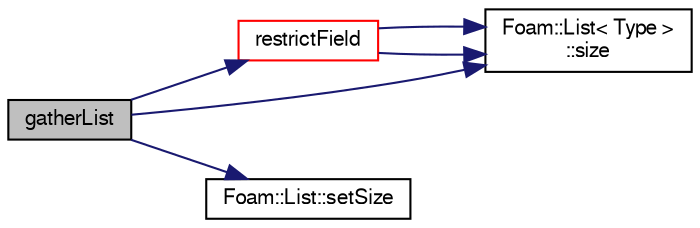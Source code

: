 digraph "gatherList"
{
  bgcolor="transparent";
  edge [fontname="FreeSans",fontsize="10",labelfontname="FreeSans",labelfontsize="10"];
  node [fontname="FreeSans",fontsize="10",shape=record];
  rankdir="LR";
  Node666 [label="gatherList",height=0.2,width=0.4,color="black", fillcolor="grey75", style="filled", fontcolor="black"];
  Node666 -> Node667 [color="midnightblue",fontsize="10",style="solid",fontname="FreeSans"];
  Node667 [label="restrictField",height=0.2,width=0.4,color="red",URL="$a26970.html#a1859b2a6efbf2701dff3bcbf0b5d2a55",tooltip="Restrict (integrate by summation) cell field. "];
  Node667 -> Node668 [color="midnightblue",fontsize="10",style="solid",fontname="FreeSans"];
  Node668 [label="Foam::List\< Type \>\l::size",height=0.2,width=0.4,color="black",URL="$a25694.html#a8a5f6fa29bd4b500caf186f60245b384",tooltip="Override size to be inconsistent with allocated storage. "];
  Node667 -> Node668 [color="midnightblue",fontsize="10",style="solid",fontname="FreeSans"];
  Node666 -> Node714 [color="midnightblue",fontsize="10",style="solid",fontname="FreeSans"];
  Node714 [label="Foam::List::setSize",height=0.2,width=0.4,color="black",URL="$a25694.html#aedb985ffeaf1bdbfeccc2a8730405703",tooltip="Reset size of List. "];
  Node666 -> Node668 [color="midnightblue",fontsize="10",style="solid",fontname="FreeSans"];
}

